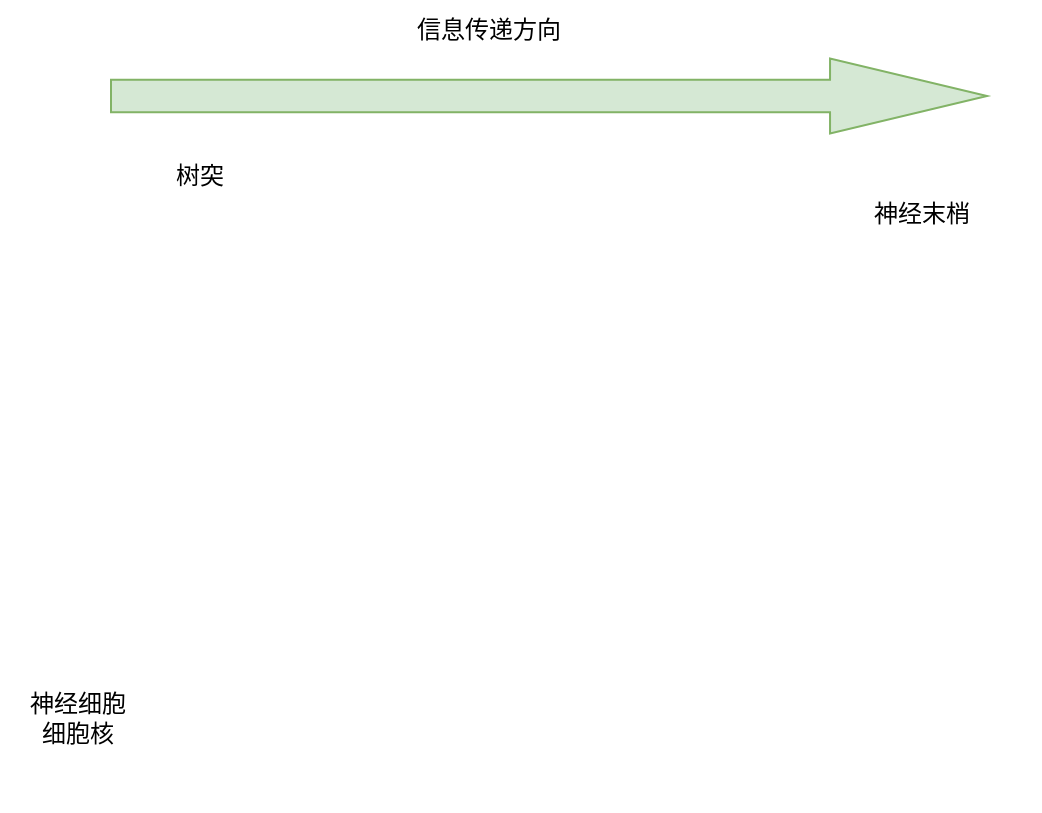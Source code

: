 <mxfile version="21.0.8" type="github">
  <diagram name="第 1 页" id="bvpk-J_PeVPjt8j2hCXw">
    <mxGraphModel dx="887" dy="511" grid="0" gridSize="10" guides="1" tooltips="1" connect="1" arrows="1" fold="1" page="1" pageScale="1" pageWidth="827" pageHeight="1169" math="0" shadow="0">
      <root>
        <mxCell id="0" />
        <mxCell id="1" parent="0" />
        <mxCell id="eE3YIL-PeN_lFZW2YuGI-1" value="" style="shape=image;verticalLabelPosition=bottom;labelBackgroundColor=default;verticalAlign=top;aspect=fixed;imageAspect=0;image=https://upload.wikimedia.org/wikipedia/commons/thumb/b/bc/Neuron_Hand-tuned.svg/2560px-Neuron_Hand-tuned.svg.png;fillColor=default;strokeColor=default;" vertex="1" parent="1">
          <mxGeometry x="208" y="220" width="520" height="280" as="geometry" />
        </mxCell>
        <mxCell id="eE3YIL-PeN_lFZW2YuGI-3" value="树突" style="text;html=1;strokeColor=none;fillColor=none;align=center;verticalAlign=middle;whiteSpace=wrap;rounded=0;" vertex="1" parent="1">
          <mxGeometry x="278" y="213" width="60" height="30" as="geometry" />
        </mxCell>
        <mxCell id="eE3YIL-PeN_lFZW2YuGI-4" value="神经细胞细胞核" style="text;html=1;strokeColor=none;fillColor=none;align=center;verticalAlign=middle;whiteSpace=wrap;rounded=0;" vertex="1" parent="1">
          <mxGeometry x="218" y="484" width="58" height="30" as="geometry" />
        </mxCell>
        <mxCell id="eE3YIL-PeN_lFZW2YuGI-6" value="神经末梢" style="text;html=1;strokeColor=none;fillColor=none;align=center;verticalAlign=middle;whiteSpace=wrap;rounded=0;" vertex="1" parent="1">
          <mxGeometry x="639" y="232" width="60" height="30" as="geometry" />
        </mxCell>
        <mxCell id="eE3YIL-PeN_lFZW2YuGI-7" value="" style="rounded=0;whiteSpace=wrap;html=1;rotation=-45;strokeWidth=0;strokeColor=#FFFFFF;" vertex="1" parent="1">
          <mxGeometry x="349" y="338.66" width="58.92" height="23" as="geometry" />
        </mxCell>
        <mxCell id="eE3YIL-PeN_lFZW2YuGI-8" value="" style="ellipse;whiteSpace=wrap;html=1;aspect=fixed;strokeWidth=0;strokeColor=#FFFFFF;" vertex="1" parent="1">
          <mxGeometry x="353" y="361.66" width="14" height="14" as="geometry" />
        </mxCell>
        <mxCell id="eE3YIL-PeN_lFZW2YuGI-9" value="" style="rounded=0;whiteSpace=wrap;html=1;rotation=85;strokeWidth=0;strokeColor=#FFFFFF;" vertex="1" parent="1">
          <mxGeometry x="454.21" y="459.69" width="120" height="47.54" as="geometry" />
        </mxCell>
        <mxCell id="eE3YIL-PeN_lFZW2YuGI-10" value="" style="ellipse;whiteSpace=wrap;html=1;aspect=fixed;strokeWidth=0;strokeColor=#FFFFFF;" vertex="1" parent="1">
          <mxGeometry x="500" y="423" width="9" height="9" as="geometry" />
        </mxCell>
        <mxCell id="eE3YIL-PeN_lFZW2YuGI-11" value="" style="ellipse;whiteSpace=wrap;html=1;rotation=45;strokeWidth=0;strokeColor=#FFFFFF;" vertex="1" parent="1">
          <mxGeometry x="535" y="404" width="120" height="80" as="geometry" />
        </mxCell>
        <mxCell id="eE3YIL-PeN_lFZW2YuGI-13" value="" style="rounded=1;whiteSpace=wrap;html=1;rotation=-105;strokeColor=#FFFFFF;strokeWidth=0;" vertex="1" parent="1">
          <mxGeometry x="473" y="312" width="118" height="30" as="geometry" />
        </mxCell>
        <mxCell id="eE3YIL-PeN_lFZW2YuGI-16" value="" style="shape=flexArrow;endArrow=classic;html=1;rounded=0;width=16.364;endSize=25.827;fillColor=#d5e8d4;strokeColor=#82b366;" edge="1" parent="1">
          <mxGeometry width="50" height="50" relative="1" as="geometry">
            <mxPoint x="263" y="188" as="sourcePoint" />
            <mxPoint x="702" y="188" as="targetPoint" />
          </mxGeometry>
        </mxCell>
        <mxCell id="eE3YIL-PeN_lFZW2YuGI-19" value="信息传递方向" style="text;html=1;strokeColor=none;fillColor=none;align=center;verticalAlign=middle;whiteSpace=wrap;rounded=0;" vertex="1" parent="1">
          <mxGeometry x="340" y="140" width="225" height="30" as="geometry" />
        </mxCell>
      </root>
    </mxGraphModel>
  </diagram>
</mxfile>
